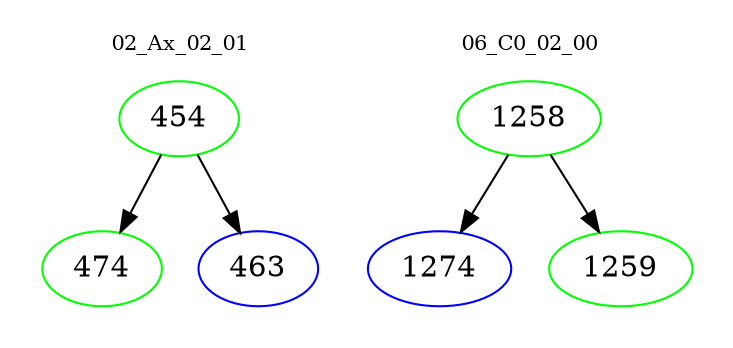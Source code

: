 digraph{
subgraph cluster_0 {
color = white
label = "02_Ax_02_01";
fontsize=10;
T0_454 [label="454", color="green"]
T0_454 -> T0_474 [color="black"]
T0_474 [label="474", color="green"]
T0_454 -> T0_463 [color="black"]
T0_463 [label="463", color="blue"]
}
subgraph cluster_1 {
color = white
label = "06_C0_02_00";
fontsize=10;
T1_1258 [label="1258", color="green"]
T1_1258 -> T1_1274 [color="black"]
T1_1274 [label="1274", color="blue"]
T1_1258 -> T1_1259 [color="black"]
T1_1259 [label="1259", color="green"]
}
}
